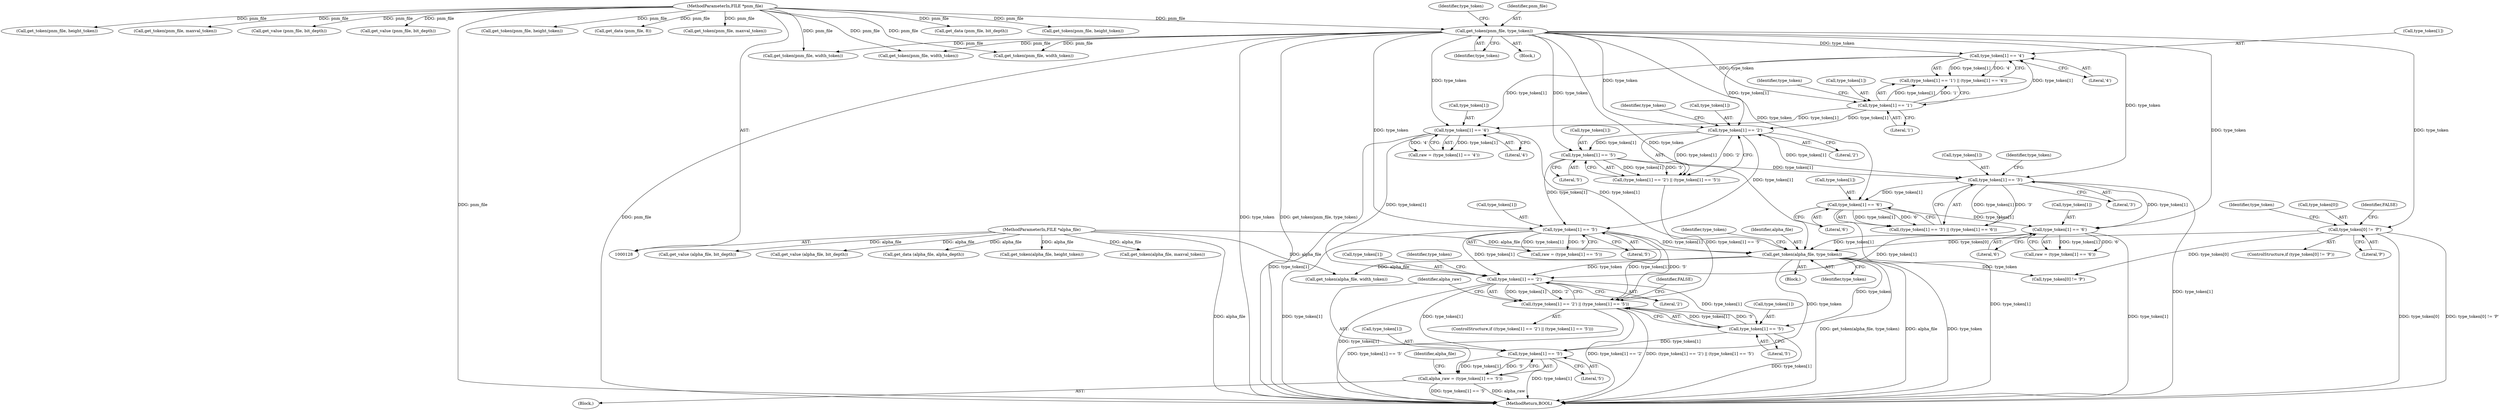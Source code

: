 digraph "0_Android_9d4853418ab2f754c2b63e091c29c5529b8b86ca_159@array" {
"1000530" [label="(Call,type_token[1] == '2')"];
"1000258" [label="(Call,type_token[1] == '4')"];
"1000250" [label="(Call,type_token[1] == '4')"];
"1000230" [label="(Call,get_token(pnm_file, type_token))"];
"1000129" [label="(MethodParameterIn,FILE *pnm_file)"];
"1000245" [label="(Call,type_token[1] == '1')"];
"1000314" [label="(Call,type_token[1] == '5')"];
"1000306" [label="(Call,type_token[1] == '5')"];
"1000301" [label="(Call,type_token[1] == '2')"];
"1000412" [label="(Call,type_token[1] == '6')"];
"1000404" [label="(Call,type_token[1] == '6')"];
"1000399" [label="(Call,type_token[1] == '3')"];
"1000515" [label="(Call,get_token(alpha_file, type_token))"];
"1000131" [label="(MethodParameterIn,FILE *alpha_file)"];
"1000234" [label="(Call,type_token[0] != 'P')"];
"1000529" [label="(Call,(type_token[1] == '2') || (type_token[1] == '5'))"];
"1000535" [label="(Call,type_token[1] == '5')"];
"1000543" [label="(Call,type_token[1] == '5')"];
"1000541" [label="(Call,alpha_raw = (type_token[1] == '5'))"];
"1000412" [label="(Call,type_token[1] == '6')"];
"1000131" [label="(MethodParameterIn,FILE *alpha_file)"];
"1000249" [label="(Literal,'1')"];
"1000796" [label="(Call,get_data (pnm_file, bit_depth))"];
"1000413" [label="(Call,type_token[1])"];
"1000530" [label="(Call,type_token[1] == '2')"];
"1000531" [label="(Call,type_token[1])"];
"1000410" [label="(Call,raw = (type_token[1] == '6'))"];
"1000404" [label="(Call,type_token[1] == '6')"];
"1000247" [label="(Identifier,type_token)"];
"1000310" [label="(Literal,'5')"];
"1000250" [label="(Call,type_token[1] == '4')"];
"1000433" [label="(Call,get_token(pnm_file, height_token))"];
"1000528" [label="(ControlStructure,if ((type_token[1] == '2') || (type_token[1] == '5')))"];
"1000500" [label="(Block,)"];
"1000335" [label="(Call,get_token(pnm_file, height_token))"];
"1000529" [label="(Call,(type_token[1] == '2') || (type_token[1] == '5'))"];
"1000231" [label="(Identifier,pnm_file)"];
"1000305" [label="(Literal,'2')"];
"1000400" [label="(Call,type_token[1])"];
"1000543" [label="(Call,type_token[1] == '5')"];
"1000314" [label="(Call,type_token[1] == '5')"];
"1000548" [label="(Call,get_token(alpha_file, width_token))"];
"1000233" [label="(ControlStructure,if (type_token[0] != 'P'))"];
"1000306" [label="(Call,type_token[1] == '5')"];
"1000399" [label="(Call,type_token[1] == '3')"];
"1000521" [label="(Identifier,type_token)"];
"1000251" [label="(Call,type_token[1])"];
"1000307" [label="(Call,type_token[1])"];
"1000232" [label="(Identifier,type_token)"];
"1000516" [label="(Identifier,alpha_file)"];
"1000254" [label="(Literal,'4')"];
"1000643" [label="(Identifier,FALSE)"];
"1000230" [label="(Call,get_token(pnm_file, type_token))"];
"1000547" [label="(Literal,'5')"];
"1000849" [label="(Call,get_data (alpha_file, alpha_depth))"];
"1000567" [label="(Call,get_token(alpha_file, height_token))"];
"1000348" [label="(Call,get_token(pnm_file, maxval_token))"];
"1000301" [label="(Call,type_token[1] == '2')"];
"1000262" [label="(Literal,'4')"];
"1000252" [label="(Identifier,type_token)"];
"1000236" [label="(Identifier,type_token)"];
"1000586" [label="(Call,get_token(alpha_file, maxval_token))"];
"1000536" [label="(Call,type_token[1])"];
"1000519" [label="(Call,type_token[0] != 'P')"];
"1000398" [label="(Call,(type_token[1] == '3') || (type_token[1] == '6'))"];
"1000540" [label="(Block,)"];
"1000134" [label="(Block,)"];
"1000535" [label="(Call,type_token[1] == '5')"];
"1000815" [label="(Call,get_value (pnm_file, bit_depth))"];
"1000235" [label="(Call,type_token[0])"];
"1000808" [label="(Call,get_value (pnm_file, bit_depth))"];
"1000244" [label="(Call,(type_token[1] == '1') || (type_token[1] == '4'))"];
"1000238" [label="(Literal,'P')"];
"1000420" [label="(Call,get_token(pnm_file, width_token))"];
"1000549" [label="(Identifier,alpha_file)"];
"1000537" [label="(Identifier,type_token)"];
"1000256" [label="(Call,raw = (type_token[1] == '4'))"];
"1000259" [label="(Call,type_token[1])"];
"1000318" [label="(Literal,'5')"];
"1000241" [label="(Identifier,FALSE)"];
"1000279" [label="(Call,get_token(pnm_file, height_token))"];
"1000761" [label="(Call,get_data (pnm_file, 8))"];
"1000446" [label="(Call,get_token(pnm_file, maxval_token))"];
"1000539" [label="(Literal,'5')"];
"1000312" [label="(Call,raw = (type_token[1] == '5'))"];
"1000322" [label="(Call,get_token(pnm_file, width_token))"];
"1000234" [label="(Call,type_token[0] != 'P')"];
"1000403" [label="(Literal,'3')"];
"1000408" [label="(Literal,'6')"];
"1000315" [label="(Call,type_token[1])"];
"1000416" [label="(Literal,'6')"];
"1000300" [label="(Call,(type_token[1] == '2') || (type_token[1] == '5'))"];
"1000405" [label="(Call,type_token[1])"];
"1000308" [label="(Identifier,type_token)"];
"1000245" [label="(Call,type_token[1] == '1')"];
"1000302" [label="(Call,type_token[1])"];
"1000406" [label="(Identifier,type_token)"];
"1000517" [label="(Identifier,type_token)"];
"1000541" [label="(Call,alpha_raw = (type_token[1] == '5'))"];
"1000129" [label="(MethodParameterIn,FILE *pnm_file)"];
"1001058" [label="(MethodReturn,BOOL)"];
"1000542" [label="(Identifier,alpha_raw)"];
"1000515" [label="(Call,get_token(alpha_file, type_token))"];
"1000258" [label="(Call,type_token[1] == '4')"];
"1000861" [label="(Call,get_value (alpha_file, bit_depth))"];
"1000266" [label="(Call,get_token(pnm_file, width_token))"];
"1000534" [label="(Literal,'2')"];
"1000868" [label="(Call,get_value (alpha_file, bit_depth))"];
"1000246" [label="(Call,type_token[1])"];
"1000544" [label="(Call,type_token[1])"];
"1000530" -> "1000529"  [label="AST: "];
"1000530" -> "1000534"  [label="CFG: "];
"1000531" -> "1000530"  [label="AST: "];
"1000534" -> "1000530"  [label="AST: "];
"1000537" -> "1000530"  [label="CFG: "];
"1000529" -> "1000530"  [label="CFG: "];
"1000530" -> "1001058"  [label="DDG: type_token[1]"];
"1000530" -> "1000529"  [label="DDG: type_token[1]"];
"1000530" -> "1000529"  [label="DDG: '2'"];
"1000258" -> "1000530"  [label="DDG: type_token[1]"];
"1000314" -> "1000530"  [label="DDG: type_token[1]"];
"1000412" -> "1000530"  [label="DDG: type_token[1]"];
"1000515" -> "1000530"  [label="DDG: type_token"];
"1000530" -> "1000535"  [label="DDG: type_token[1]"];
"1000530" -> "1000543"  [label="DDG: type_token[1]"];
"1000258" -> "1000256"  [label="AST: "];
"1000258" -> "1000262"  [label="CFG: "];
"1000259" -> "1000258"  [label="AST: "];
"1000262" -> "1000258"  [label="AST: "];
"1000256" -> "1000258"  [label="CFG: "];
"1000258" -> "1001058"  [label="DDG: type_token[1]"];
"1000258" -> "1000256"  [label="DDG: type_token[1]"];
"1000258" -> "1000256"  [label="DDG: '4'"];
"1000250" -> "1000258"  [label="DDG: type_token[1]"];
"1000230" -> "1000258"  [label="DDG: type_token"];
"1000245" -> "1000258"  [label="DDG: type_token[1]"];
"1000258" -> "1000515"  [label="DDG: type_token[1]"];
"1000250" -> "1000244"  [label="AST: "];
"1000250" -> "1000254"  [label="CFG: "];
"1000251" -> "1000250"  [label="AST: "];
"1000254" -> "1000250"  [label="AST: "];
"1000244" -> "1000250"  [label="CFG: "];
"1000250" -> "1000244"  [label="DDG: type_token[1]"];
"1000250" -> "1000244"  [label="DDG: '4'"];
"1000230" -> "1000250"  [label="DDG: type_token"];
"1000245" -> "1000250"  [label="DDG: type_token[1]"];
"1000250" -> "1000301"  [label="DDG: type_token[1]"];
"1000230" -> "1000134"  [label="AST: "];
"1000230" -> "1000232"  [label="CFG: "];
"1000231" -> "1000230"  [label="AST: "];
"1000232" -> "1000230"  [label="AST: "];
"1000236" -> "1000230"  [label="CFG: "];
"1000230" -> "1001058"  [label="DDG: pnm_file"];
"1000230" -> "1001058"  [label="DDG: type_token"];
"1000230" -> "1001058"  [label="DDG: get_token(pnm_file, type_token)"];
"1000129" -> "1000230"  [label="DDG: pnm_file"];
"1000230" -> "1000234"  [label="DDG: type_token"];
"1000230" -> "1000245"  [label="DDG: type_token"];
"1000230" -> "1000266"  [label="DDG: pnm_file"];
"1000230" -> "1000301"  [label="DDG: type_token"];
"1000230" -> "1000306"  [label="DDG: type_token"];
"1000230" -> "1000314"  [label="DDG: type_token"];
"1000230" -> "1000322"  [label="DDG: pnm_file"];
"1000230" -> "1000399"  [label="DDG: type_token"];
"1000230" -> "1000404"  [label="DDG: type_token"];
"1000230" -> "1000412"  [label="DDG: type_token"];
"1000230" -> "1000420"  [label="DDG: pnm_file"];
"1000230" -> "1000515"  [label="DDG: type_token"];
"1000129" -> "1000128"  [label="AST: "];
"1000129" -> "1001058"  [label="DDG: pnm_file"];
"1000129" -> "1000266"  [label="DDG: pnm_file"];
"1000129" -> "1000279"  [label="DDG: pnm_file"];
"1000129" -> "1000322"  [label="DDG: pnm_file"];
"1000129" -> "1000335"  [label="DDG: pnm_file"];
"1000129" -> "1000348"  [label="DDG: pnm_file"];
"1000129" -> "1000420"  [label="DDG: pnm_file"];
"1000129" -> "1000433"  [label="DDG: pnm_file"];
"1000129" -> "1000446"  [label="DDG: pnm_file"];
"1000129" -> "1000761"  [label="DDG: pnm_file"];
"1000129" -> "1000796"  [label="DDG: pnm_file"];
"1000129" -> "1000808"  [label="DDG: pnm_file"];
"1000129" -> "1000815"  [label="DDG: pnm_file"];
"1000245" -> "1000244"  [label="AST: "];
"1000245" -> "1000249"  [label="CFG: "];
"1000246" -> "1000245"  [label="AST: "];
"1000249" -> "1000245"  [label="AST: "];
"1000252" -> "1000245"  [label="CFG: "];
"1000244" -> "1000245"  [label="CFG: "];
"1000245" -> "1000244"  [label="DDG: type_token[1]"];
"1000245" -> "1000244"  [label="DDG: '1'"];
"1000245" -> "1000301"  [label="DDG: type_token[1]"];
"1000314" -> "1000312"  [label="AST: "];
"1000314" -> "1000318"  [label="CFG: "];
"1000315" -> "1000314"  [label="AST: "];
"1000318" -> "1000314"  [label="AST: "];
"1000312" -> "1000314"  [label="CFG: "];
"1000314" -> "1001058"  [label="DDG: type_token[1]"];
"1000314" -> "1000312"  [label="DDG: type_token[1]"];
"1000314" -> "1000312"  [label="DDG: '5'"];
"1000306" -> "1000314"  [label="DDG: type_token[1]"];
"1000301" -> "1000314"  [label="DDG: type_token[1]"];
"1000314" -> "1000515"  [label="DDG: type_token[1]"];
"1000314" -> "1000529"  [label="DDG: type_token[1]"];
"1000314" -> "1000529"  [label="DDG: '5'"];
"1000306" -> "1000300"  [label="AST: "];
"1000306" -> "1000310"  [label="CFG: "];
"1000307" -> "1000306"  [label="AST: "];
"1000310" -> "1000306"  [label="AST: "];
"1000300" -> "1000306"  [label="CFG: "];
"1000306" -> "1000300"  [label="DDG: type_token[1]"];
"1000306" -> "1000300"  [label="DDG: '5'"];
"1000301" -> "1000306"  [label="DDG: type_token[1]"];
"1000306" -> "1000399"  [label="DDG: type_token[1]"];
"1000301" -> "1000300"  [label="AST: "];
"1000301" -> "1000305"  [label="CFG: "];
"1000302" -> "1000301"  [label="AST: "];
"1000305" -> "1000301"  [label="AST: "];
"1000308" -> "1000301"  [label="CFG: "];
"1000300" -> "1000301"  [label="CFG: "];
"1000301" -> "1000300"  [label="DDG: type_token[1]"];
"1000301" -> "1000300"  [label="DDG: '2'"];
"1000301" -> "1000399"  [label="DDG: type_token[1]"];
"1000412" -> "1000410"  [label="AST: "];
"1000412" -> "1000416"  [label="CFG: "];
"1000413" -> "1000412"  [label="AST: "];
"1000416" -> "1000412"  [label="AST: "];
"1000410" -> "1000412"  [label="CFG: "];
"1000412" -> "1001058"  [label="DDG: type_token[1]"];
"1000412" -> "1000410"  [label="DDG: type_token[1]"];
"1000412" -> "1000410"  [label="DDG: '6'"];
"1000404" -> "1000412"  [label="DDG: type_token[1]"];
"1000399" -> "1000412"  [label="DDG: type_token[1]"];
"1000412" -> "1000515"  [label="DDG: type_token[1]"];
"1000404" -> "1000398"  [label="AST: "];
"1000404" -> "1000408"  [label="CFG: "];
"1000405" -> "1000404"  [label="AST: "];
"1000408" -> "1000404"  [label="AST: "];
"1000398" -> "1000404"  [label="CFG: "];
"1000404" -> "1001058"  [label="DDG: type_token[1]"];
"1000404" -> "1000398"  [label="DDG: type_token[1]"];
"1000404" -> "1000398"  [label="DDG: '6'"];
"1000399" -> "1000404"  [label="DDG: type_token[1]"];
"1000399" -> "1000398"  [label="AST: "];
"1000399" -> "1000403"  [label="CFG: "];
"1000400" -> "1000399"  [label="AST: "];
"1000403" -> "1000399"  [label="AST: "];
"1000406" -> "1000399"  [label="CFG: "];
"1000398" -> "1000399"  [label="CFG: "];
"1000399" -> "1001058"  [label="DDG: type_token[1]"];
"1000399" -> "1000398"  [label="DDG: type_token[1]"];
"1000399" -> "1000398"  [label="DDG: '3'"];
"1000515" -> "1000500"  [label="AST: "];
"1000515" -> "1000517"  [label="CFG: "];
"1000516" -> "1000515"  [label="AST: "];
"1000517" -> "1000515"  [label="AST: "];
"1000521" -> "1000515"  [label="CFG: "];
"1000515" -> "1001058"  [label="DDG: get_token(alpha_file, type_token)"];
"1000515" -> "1001058"  [label="DDG: alpha_file"];
"1000515" -> "1001058"  [label="DDG: type_token"];
"1000131" -> "1000515"  [label="DDG: alpha_file"];
"1000234" -> "1000515"  [label="DDG: type_token[0]"];
"1000515" -> "1000519"  [label="DDG: type_token"];
"1000515" -> "1000535"  [label="DDG: type_token"];
"1000515" -> "1000543"  [label="DDG: type_token"];
"1000515" -> "1000548"  [label="DDG: alpha_file"];
"1000131" -> "1000128"  [label="AST: "];
"1000131" -> "1001058"  [label="DDG: alpha_file"];
"1000131" -> "1000548"  [label="DDG: alpha_file"];
"1000131" -> "1000567"  [label="DDG: alpha_file"];
"1000131" -> "1000586"  [label="DDG: alpha_file"];
"1000131" -> "1000849"  [label="DDG: alpha_file"];
"1000131" -> "1000861"  [label="DDG: alpha_file"];
"1000131" -> "1000868"  [label="DDG: alpha_file"];
"1000234" -> "1000233"  [label="AST: "];
"1000234" -> "1000238"  [label="CFG: "];
"1000235" -> "1000234"  [label="AST: "];
"1000238" -> "1000234"  [label="AST: "];
"1000241" -> "1000234"  [label="CFG: "];
"1000247" -> "1000234"  [label="CFG: "];
"1000234" -> "1001058"  [label="DDG: type_token[0]"];
"1000234" -> "1001058"  [label="DDG: type_token[0] != 'P'"];
"1000234" -> "1000519"  [label="DDG: type_token[0]"];
"1000529" -> "1000528"  [label="AST: "];
"1000529" -> "1000535"  [label="CFG: "];
"1000535" -> "1000529"  [label="AST: "];
"1000542" -> "1000529"  [label="CFG: "];
"1000643" -> "1000529"  [label="CFG: "];
"1000529" -> "1001058"  [label="DDG: type_token[1] == '2'"];
"1000529" -> "1001058"  [label="DDG: (type_token[1] == '2') || (type_token[1] == '5')"];
"1000529" -> "1001058"  [label="DDG: type_token[1] == '5'"];
"1000300" -> "1000529"  [label="DDG: type_token[1] == '5'"];
"1000535" -> "1000529"  [label="DDG: type_token[1]"];
"1000535" -> "1000529"  [label="DDG: '5'"];
"1000535" -> "1000539"  [label="CFG: "];
"1000536" -> "1000535"  [label="AST: "];
"1000539" -> "1000535"  [label="AST: "];
"1000535" -> "1001058"  [label="DDG: type_token[1]"];
"1000535" -> "1000543"  [label="DDG: type_token[1]"];
"1000543" -> "1000541"  [label="AST: "];
"1000543" -> "1000547"  [label="CFG: "];
"1000544" -> "1000543"  [label="AST: "];
"1000547" -> "1000543"  [label="AST: "];
"1000541" -> "1000543"  [label="CFG: "];
"1000543" -> "1001058"  [label="DDG: type_token[1]"];
"1000543" -> "1000541"  [label="DDG: type_token[1]"];
"1000543" -> "1000541"  [label="DDG: '5'"];
"1000541" -> "1000540"  [label="AST: "];
"1000542" -> "1000541"  [label="AST: "];
"1000549" -> "1000541"  [label="CFG: "];
"1000541" -> "1001058"  [label="DDG: type_token[1] == '5'"];
"1000541" -> "1001058"  [label="DDG: alpha_raw"];
}
